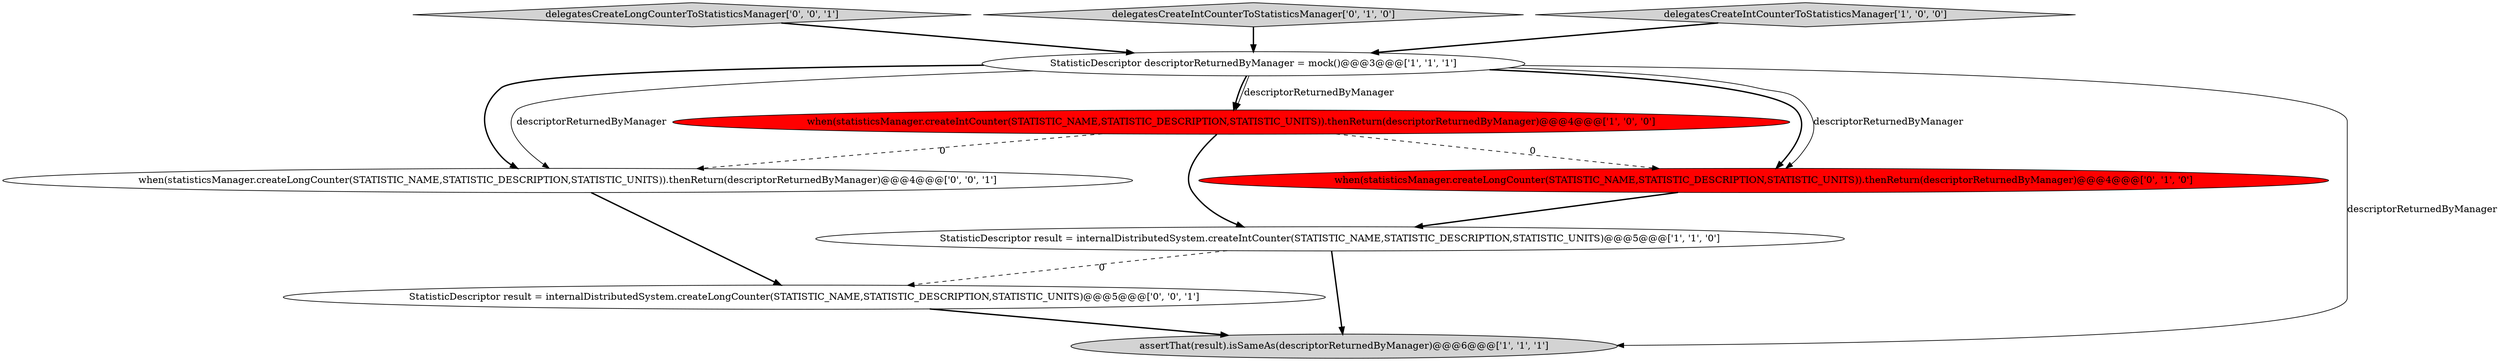 digraph {
8 [style = filled, label = "delegatesCreateLongCounterToStatisticsManager['0', '0', '1']", fillcolor = lightgray, shape = diamond image = "AAA0AAABBB3BBB"];
3 [style = filled, label = "StatisticDescriptor result = internalDistributedSystem.createIntCounter(STATISTIC_NAME,STATISTIC_DESCRIPTION,STATISTIC_UNITS)@@@5@@@['1', '1', '0']", fillcolor = white, shape = ellipse image = "AAA0AAABBB1BBB"];
1 [style = filled, label = "when(statisticsManager.createIntCounter(STATISTIC_NAME,STATISTIC_DESCRIPTION,STATISTIC_UNITS)).thenReturn(descriptorReturnedByManager)@@@4@@@['1', '0', '0']", fillcolor = red, shape = ellipse image = "AAA1AAABBB1BBB"];
7 [style = filled, label = "when(statisticsManager.createLongCounter(STATISTIC_NAME,STATISTIC_DESCRIPTION,STATISTIC_UNITS)).thenReturn(descriptorReturnedByManager)@@@4@@@['0', '0', '1']", fillcolor = white, shape = ellipse image = "AAA0AAABBB3BBB"];
4 [style = filled, label = "assertThat(result).isSameAs(descriptorReturnedByManager)@@@6@@@['1', '1', '1']", fillcolor = lightgray, shape = ellipse image = "AAA0AAABBB1BBB"];
5 [style = filled, label = "when(statisticsManager.createLongCounter(STATISTIC_NAME,STATISTIC_DESCRIPTION,STATISTIC_UNITS)).thenReturn(descriptorReturnedByManager)@@@4@@@['0', '1', '0']", fillcolor = red, shape = ellipse image = "AAA1AAABBB2BBB"];
0 [style = filled, label = "StatisticDescriptor descriptorReturnedByManager = mock()@@@3@@@['1', '1', '1']", fillcolor = white, shape = ellipse image = "AAA0AAABBB1BBB"];
6 [style = filled, label = "delegatesCreateIntCounterToStatisticsManager['0', '1', '0']", fillcolor = lightgray, shape = diamond image = "AAA0AAABBB2BBB"];
2 [style = filled, label = "delegatesCreateIntCounterToStatisticsManager['1', '0', '0']", fillcolor = lightgray, shape = diamond image = "AAA0AAABBB1BBB"];
9 [style = filled, label = "StatisticDescriptor result = internalDistributedSystem.createLongCounter(STATISTIC_NAME,STATISTIC_DESCRIPTION,STATISTIC_UNITS)@@@5@@@['0', '0', '1']", fillcolor = white, shape = ellipse image = "AAA0AAABBB3BBB"];
1->3 [style = bold, label=""];
5->3 [style = bold, label=""];
7->9 [style = bold, label=""];
8->0 [style = bold, label=""];
0->7 [style = bold, label=""];
2->0 [style = bold, label=""];
6->0 [style = bold, label=""];
1->5 [style = dashed, label="0"];
1->7 [style = dashed, label="0"];
0->4 [style = solid, label="descriptorReturnedByManager"];
0->1 [style = solid, label="descriptorReturnedByManager"];
3->9 [style = dashed, label="0"];
3->4 [style = bold, label=""];
0->1 [style = bold, label=""];
0->7 [style = solid, label="descriptorReturnedByManager"];
9->4 [style = bold, label=""];
0->5 [style = bold, label=""];
0->5 [style = solid, label="descriptorReturnedByManager"];
}
